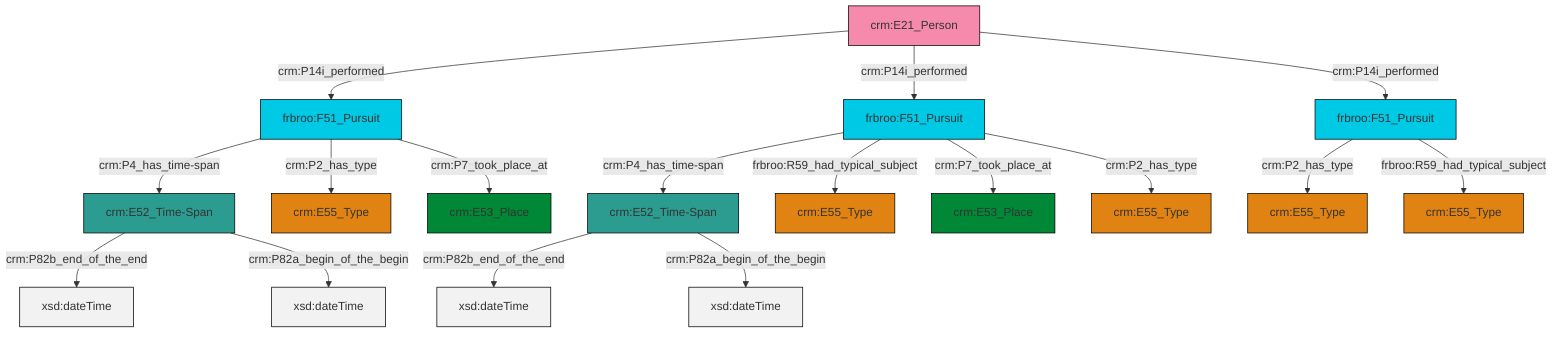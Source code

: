 graph TD
classDef Literal fill:#f2f2f2,stroke:#000000;
classDef CRM_Entity fill:#FFFFFF,stroke:#000000;
classDef Temporal_Entity fill:#00C9E6, stroke:#000000;
classDef Type fill:#E18312, stroke:#000000;
classDef Time-Span fill:#2C9C91, stroke:#000000;
classDef Appellation fill:#FFEB7F, stroke:#000000;
classDef Place fill:#008836, stroke:#000000;
classDef Persistent_Item fill:#B266B2, stroke:#000000;
classDef Conceptual_Object fill:#FFD700, stroke:#000000;
classDef Physical_Thing fill:#D2B48C, stroke:#000000;
classDef Actor fill:#f58aad, stroke:#000000;
classDef PC_Classes fill:#4ce600, stroke:#000000;
classDef Multi fill:#cccccc,stroke:#000000;

0["frbroo:F51_Pursuit"]:::Temporal_Entity -->|crm:P4_has_time-span| 2["crm:E52_Time-Span"]:::Time-Span
7["crm:E21_Person"]:::Actor -->|crm:P14i_performed| 8["frbroo:F51_Pursuit"]:::Temporal_Entity
7["crm:E21_Person"]:::Actor -->|crm:P14i_performed| 0["frbroo:F51_Pursuit"]:::Temporal_Entity
10["frbroo:F51_Pursuit"]:::Temporal_Entity -->|crm:P2_has_type| 11["crm:E55_Type"]:::Type
0["frbroo:F51_Pursuit"]:::Temporal_Entity -->|frbroo:R59_had_typical_subject| 13["crm:E55_Type"]:::Type
2["crm:E52_Time-Span"]:::Time-Span -->|crm:P82b_end_of_the_end| 14[xsd:dateTime]:::Literal
10["frbroo:F51_Pursuit"]:::Temporal_Entity -->|frbroo:R59_had_typical_subject| 15["crm:E55_Type"]:::Type
18["crm:E52_Time-Span"]:::Time-Span -->|crm:P82b_end_of_the_end| 19[xsd:dateTime]:::Literal
8["frbroo:F51_Pursuit"]:::Temporal_Entity -->|crm:P4_has_time-span| 18["crm:E52_Time-Span"]:::Time-Span
8["frbroo:F51_Pursuit"]:::Temporal_Entity -->|crm:P2_has_type| 3["crm:E55_Type"]:::Type
0["frbroo:F51_Pursuit"]:::Temporal_Entity -->|crm:P7_took_place_at| 23["crm:E53_Place"]:::Place
0["frbroo:F51_Pursuit"]:::Temporal_Entity -->|crm:P2_has_type| 5["crm:E55_Type"]:::Type
18["crm:E52_Time-Span"]:::Time-Span -->|crm:P82a_begin_of_the_begin| 26[xsd:dateTime]:::Literal
2["crm:E52_Time-Span"]:::Time-Span -->|crm:P82a_begin_of_the_begin| 28[xsd:dateTime]:::Literal
8["frbroo:F51_Pursuit"]:::Temporal_Entity -->|crm:P7_took_place_at| 16["crm:E53_Place"]:::Place
7["crm:E21_Person"]:::Actor -->|crm:P14i_performed| 10["frbroo:F51_Pursuit"]:::Temporal_Entity